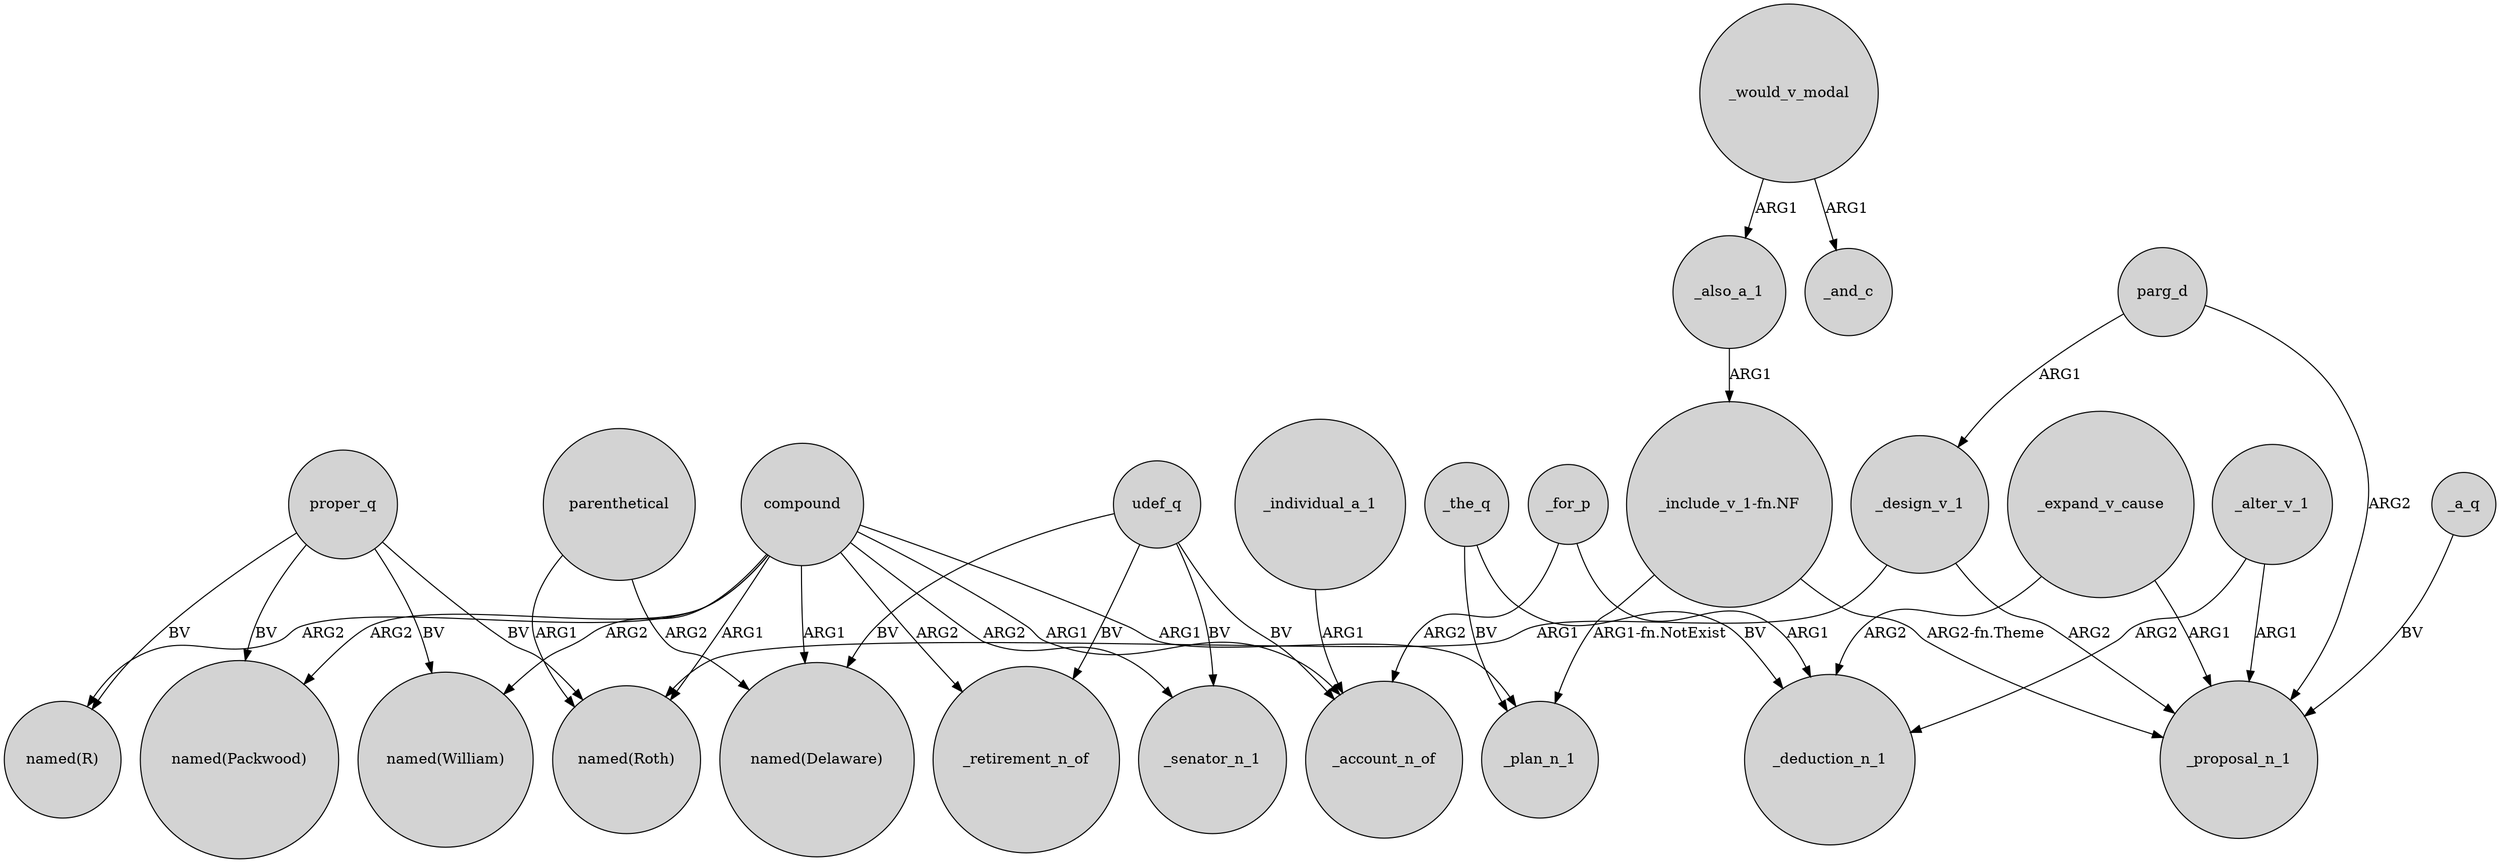 digraph {
	node [shape=circle style=filled]
	proper_q -> "named(Packwood)" [label=BV]
	_alter_v_1 -> _deduction_n_1 [label=ARG2]
	udef_q -> _senator_n_1 [label=BV]
	_would_v_modal -> _and_c [label=ARG1]
	compound -> "named(R)" [label=ARG2]
	_expand_v_cause -> _deduction_n_1 [label=ARG2]
	_the_q -> _plan_n_1 [label=BV]
	_for_p -> _account_n_of [label=ARG2]
	udef_q -> "named(Delaware)" [label=BV]
	compound -> _plan_n_1 [label=ARG1]
	_would_v_modal -> _also_a_1 [label=ARG1]
	parenthetical -> "named(Delaware)" [label=ARG2]
	compound -> _account_n_of [label=ARG1]
	_individual_a_1 -> _account_n_of [label=ARG1]
	_for_p -> _deduction_n_1 [label=ARG1]
	udef_q -> _retirement_n_of [label=BV]
	parenthetical -> "named(Roth)" [label=ARG1]
	_design_v_1 -> _proposal_n_1 [label=ARG2]
	compound -> "named(William)" [label=ARG2]
	compound -> "named(Delaware)" [label=ARG1]
	_alter_v_1 -> _proposal_n_1 [label=ARG1]
	_expand_v_cause -> _proposal_n_1 [label=ARG1]
	proper_q -> "named(Roth)" [label=BV]
	compound -> "named(Roth)" [label=ARG1]
	_also_a_1 -> "_include_v_1-fn.NF" [label=ARG1]
	_the_q -> _deduction_n_1 [label=BV]
	compound -> _senator_n_1 [label=ARG2]
	"_include_v_1-fn.NF" -> _proposal_n_1 [label="ARG2-fn.Theme"]
	compound -> _retirement_n_of [label=ARG2]
	udef_q -> _account_n_of [label=BV]
	compound -> "named(Packwood)" [label=ARG2]
	parg_d -> _design_v_1 [label=ARG1]
	_design_v_1 -> "named(Roth)" [label=ARG1]
	parg_d -> _proposal_n_1 [label=ARG2]
	proper_q -> "named(R)" [label=BV]
	"_include_v_1-fn.NF" -> _plan_n_1 [label="ARG1-fn.NotExist"]
	proper_q -> "named(William)" [label=BV]
	_a_q -> _proposal_n_1 [label=BV]
}

